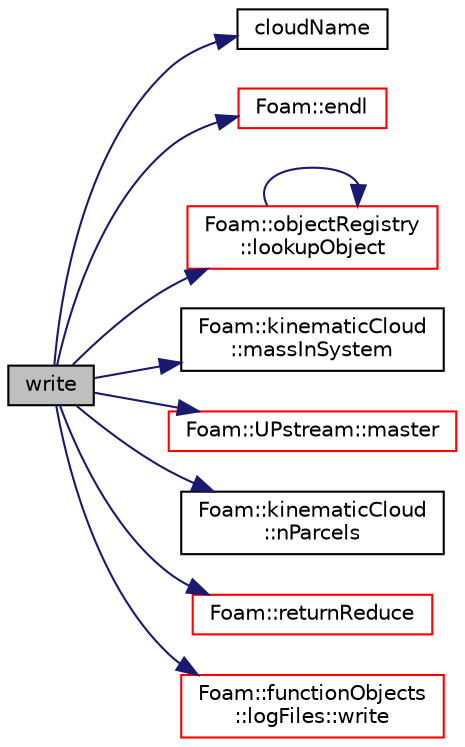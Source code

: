 digraph "write"
{
  bgcolor="transparent";
  edge [fontname="Helvetica",fontsize="10",labelfontname="Helvetica",labelfontsize="10"];
  node [fontname="Helvetica",fontsize="10",shape=record];
  rankdir="LR";
  Node315 [label="write",height=0.2,width=0.4,color="black", fillcolor="grey75", style="filled", fontcolor="black"];
  Node315 -> Node316 [color="midnightblue",fontsize="10",style="solid",fontname="Helvetica"];
  Node316 [label="cloudName",height=0.2,width=0.4,color="black",URL="$a41246.html#ab63504c243f7c2c08b67653dca54567e"];
  Node315 -> Node317 [color="midnightblue",fontsize="10",style="solid",fontname="Helvetica"];
  Node317 [label="Foam::endl",height=0.2,width=0.4,color="red",URL="$a21851.html#a2db8fe02a0d3909e9351bb4275b23ce4",tooltip="Add newline and flush stream. "];
  Node315 -> Node319 [color="midnightblue",fontsize="10",style="solid",fontname="Helvetica"];
  Node319 [label="Foam::objectRegistry\l::lookupObject",height=0.2,width=0.4,color="red",URL="$a27433.html#a8b49296f8410366342c524250612c2aa",tooltip="Lookup and return the object of the given Type. "];
  Node319 -> Node319 [color="midnightblue",fontsize="10",style="solid",fontname="Helvetica"];
  Node315 -> Node368 [color="midnightblue",fontsize="10",style="solid",fontname="Helvetica"];
  Node368 [label="Foam::kinematicCloud\l::massInSystem",height=0.2,width=0.4,color="black",URL="$a24865.html#a57561ac05f76f647a199507a92fcea09",tooltip="Total mass in system. "];
  Node315 -> Node369 [color="midnightblue",fontsize="10",style="solid",fontname="Helvetica"];
  Node369 [label="Foam::UPstream::master",height=0.2,width=0.4,color="red",URL="$a27377.html#a36af549940a0aae3733774649594489f",tooltip="Am I the master process. "];
  Node315 -> Node371 [color="midnightblue",fontsize="10",style="solid",fontname="Helvetica"];
  Node371 [label="Foam::kinematicCloud\l::nParcels",height=0.2,width=0.4,color="black",URL="$a24865.html#a5bf9a4bfd53c749b13411a0c9821703f",tooltip="Number of parcels. "];
  Node315 -> Node372 [color="midnightblue",fontsize="10",style="solid",fontname="Helvetica"];
  Node372 [label="Foam::returnReduce",height=0.2,width=0.4,color="red",URL="$a21851.html#a8d528a67d2a9c6fe4fb94bc86872624b"];
  Node315 -> Node386 [color="midnightblue",fontsize="10",style="solid",fontname="Helvetica"];
  Node386 [label="Foam::functionObjects\l::logFiles::write",height=0.2,width=0.4,color="red",URL="$a27229.html#ae8f6374e29a250261b3979bbd6e5cb40",tooltip="Write function. "];
}
